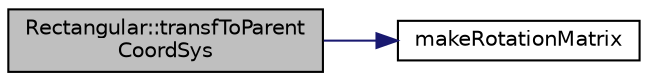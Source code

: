 digraph "Rectangular::transfToParentCoordSys"
{
 // LATEX_PDF_SIZE
  edge [fontname="Helvetica",fontsize="10",labelfontname="Helvetica",labelfontsize="10"];
  node [fontname="Helvetica",fontsize="10",shape=record];
  rankdir="LR";
  Node1 [label="Rectangular::transfToParent\lCoordSys",height=0.2,width=0.4,color="black", fillcolor="grey75", style="filled", fontcolor="black",tooltip="Funkcja przekształca zadany wierzchołek do układu współrzędnych rodzica."];
  Node1 -> Node2 [color="midnightblue",fontsize="10",style="solid",fontname="Helvetica"];
  Node2 [label="makeRotationMatrix",height=0.2,width=0.4,color="black", fillcolor="white", style="filled",URL="$_matrix_8hh.html#a8483aa9f8e99f4a9e89e244b2baff8a0",tooltip="Funkcja tworząca macierz obrotu."];
}
